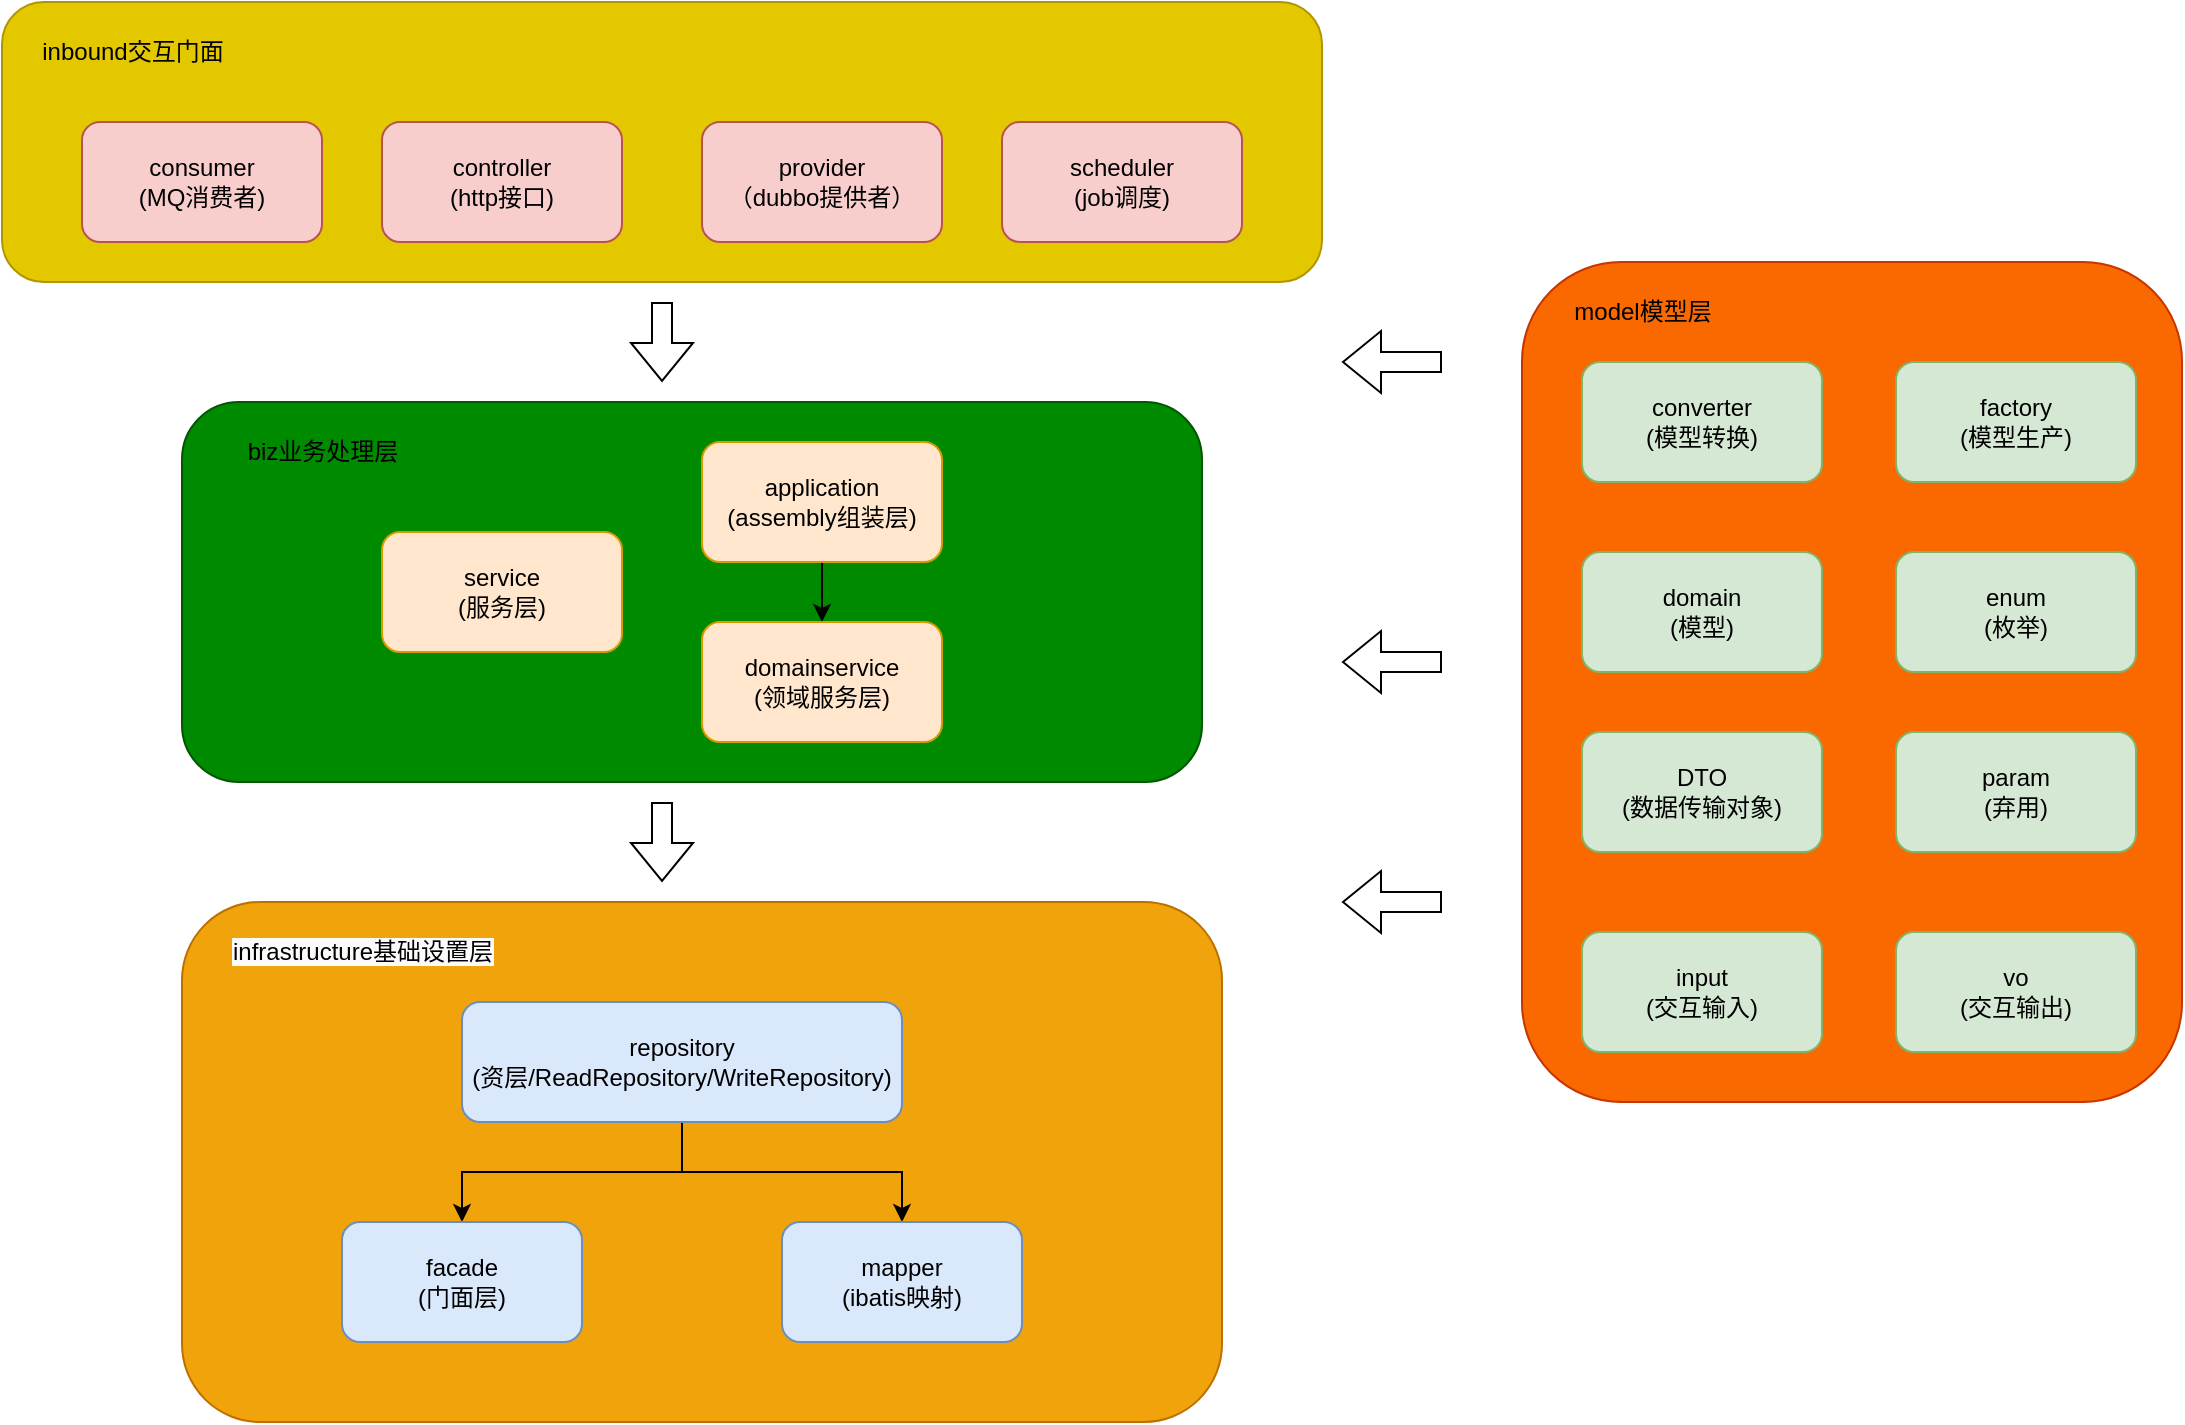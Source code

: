 <mxfile version="20.8.3" type="github">
  <diagram id="vK4kCbhsdqdzzofXRL-h" name="第 1 页">
    <mxGraphModel dx="1853" dy="608" grid="1" gridSize="10" guides="1" tooltips="1" connect="1" arrows="1" fold="1" page="1" pageScale="1" pageWidth="827" pageHeight="1169" math="0" shadow="0">
      <root>
        <mxCell id="0" />
        <mxCell id="1" parent="0" />
        <mxCell id="LsEvH6oGw6RfLn5dHzMi-29" value="" style="rounded=1;whiteSpace=wrap;html=1;fillColor=#fa6800;fontColor=#000000;strokeColor=#C73500;" vertex="1" parent="1">
          <mxGeometry x="670" y="210" width="330" height="420" as="geometry" />
        </mxCell>
        <mxCell id="LsEvH6oGw6RfLn5dHzMi-10" value="" style="rounded=1;whiteSpace=wrap;html=1;fillColor=#008a00;fontColor=#ffffff;strokeColor=#005700;" vertex="1" parent="1">
          <mxGeometry y="280" width="510" height="190" as="geometry" />
        </mxCell>
        <mxCell id="LsEvH6oGw6RfLn5dHzMi-6" value="" style="rounded=1;whiteSpace=wrap;html=1;fillColor=#e3c800;fontColor=#000000;strokeColor=#B09500;" vertex="1" parent="1">
          <mxGeometry x="-90" y="80" width="660" height="140" as="geometry" />
        </mxCell>
        <mxCell id="LsEvH6oGw6RfLn5dHzMi-2" value="consumer&lt;br&gt;(MQ消费者)" style="rounded=1;whiteSpace=wrap;html=1;fillColor=#f8cecc;strokeColor=#b85450;" vertex="1" parent="1">
          <mxGeometry x="-50" y="140" width="120" height="60" as="geometry" />
        </mxCell>
        <mxCell id="LsEvH6oGw6RfLn5dHzMi-3" value="controller&lt;br&gt;(http接口)" style="rounded=1;whiteSpace=wrap;html=1;fillColor=#f8cecc;strokeColor=#b85450;" vertex="1" parent="1">
          <mxGeometry x="100" y="140" width="120" height="60" as="geometry" />
        </mxCell>
        <mxCell id="LsEvH6oGw6RfLn5dHzMi-4" value="provider&lt;br&gt;（dubbo提供者）" style="rounded=1;whiteSpace=wrap;html=1;fillColor=#f8cecc;strokeColor=#b85450;" vertex="1" parent="1">
          <mxGeometry x="260" y="140" width="120" height="60" as="geometry" />
        </mxCell>
        <mxCell id="LsEvH6oGw6RfLn5dHzMi-5" value="scheduler&lt;br&gt;(job调度)" style="rounded=1;whiteSpace=wrap;html=1;fillColor=#f8cecc;strokeColor=#b85450;" vertex="1" parent="1">
          <mxGeometry x="410" y="140" width="120" height="60" as="geometry" />
        </mxCell>
        <mxCell id="LsEvH6oGw6RfLn5dHzMi-7" value="inbound交互门面" style="text;html=1;align=center;verticalAlign=middle;resizable=0;points=[];autosize=1;strokeColor=none;fillColor=none;" vertex="1" parent="1">
          <mxGeometry x="-80" y="90" width="110" height="30" as="geometry" />
        </mxCell>
        <mxCell id="LsEvH6oGw6RfLn5dHzMi-32" style="edgeStyle=orthogonalEdgeStyle;rounded=0;orthogonalLoop=1;jettySize=auto;html=1;exitX=0.5;exitY=1;exitDx=0;exitDy=0;entryX=0.5;entryY=0;entryDx=0;entryDy=0;" edge="1" parent="1" source="LsEvH6oGw6RfLn5dHzMi-8" target="LsEvH6oGw6RfLn5dHzMi-12">
          <mxGeometry relative="1" as="geometry" />
        </mxCell>
        <mxCell id="LsEvH6oGw6RfLn5dHzMi-8" value="application&lt;br&gt;(assembly组装层)" style="rounded=1;whiteSpace=wrap;html=1;fillColor=#ffe6cc;strokeColor=#d79b00;" vertex="1" parent="1">
          <mxGeometry x="260" y="300" width="120" height="60" as="geometry" />
        </mxCell>
        <mxCell id="LsEvH6oGw6RfLn5dHzMi-9" value="service&lt;br&gt;(服务层)" style="rounded=1;whiteSpace=wrap;html=1;fillColor=#ffe6cc;strokeColor=#d79b00;" vertex="1" parent="1">
          <mxGeometry x="100" y="345" width="120" height="60" as="geometry" />
        </mxCell>
        <mxCell id="LsEvH6oGw6RfLn5dHzMi-11" value="biz业务处理层" style="text;html=1;align=center;verticalAlign=middle;resizable=0;points=[];autosize=1;strokeColor=none;fillColor=none;" vertex="1" parent="1">
          <mxGeometry x="20" y="290" width="100" height="30" as="geometry" />
        </mxCell>
        <mxCell id="LsEvH6oGw6RfLn5dHzMi-12" value="domainservice&lt;br&gt;(领域服务层)" style="rounded=1;whiteSpace=wrap;html=1;fillColor=#ffe6cc;strokeColor=#d79b00;" vertex="1" parent="1">
          <mxGeometry x="260" y="390" width="120" height="60" as="geometry" />
        </mxCell>
        <mxCell id="LsEvH6oGw6RfLn5dHzMi-13" value="" style="rounded=1;whiteSpace=wrap;html=1;fillColor=#f0a30a;fontColor=#000000;strokeColor=#BD7000;" vertex="1" parent="1">
          <mxGeometry y="530" width="520" height="260" as="geometry" />
        </mxCell>
        <mxCell id="LsEvH6oGw6RfLn5dHzMi-19" style="edgeStyle=orthogonalEdgeStyle;rounded=0;orthogonalLoop=1;jettySize=auto;html=1;exitX=0.5;exitY=1;exitDx=0;exitDy=0;" edge="1" parent="1" source="LsEvH6oGw6RfLn5dHzMi-15" target="LsEvH6oGw6RfLn5dHzMi-18">
          <mxGeometry relative="1" as="geometry" />
        </mxCell>
        <mxCell id="LsEvH6oGw6RfLn5dHzMi-20" style="edgeStyle=orthogonalEdgeStyle;rounded=0;orthogonalLoop=1;jettySize=auto;html=1;exitX=0.5;exitY=1;exitDx=0;exitDy=0;entryX=0.5;entryY=0;entryDx=0;entryDy=0;" edge="1" parent="1" source="LsEvH6oGw6RfLn5dHzMi-15" target="LsEvH6oGw6RfLn5dHzMi-17">
          <mxGeometry relative="1" as="geometry" />
        </mxCell>
        <mxCell id="LsEvH6oGw6RfLn5dHzMi-15" value="repository&lt;br&gt;(资层/ReadRepository/WriteRepository)" style="rounded=1;whiteSpace=wrap;html=1;fillColor=#dae8fc;strokeColor=#6c8ebf;" vertex="1" parent="1">
          <mxGeometry x="140" y="580" width="220" height="60" as="geometry" />
        </mxCell>
        <mxCell id="LsEvH6oGw6RfLn5dHzMi-16" value="&lt;span style=&quot;color: rgb(0, 0, 0); font-family: Helvetica; font-size: 12px; font-style: normal; font-variant-ligatures: normal; font-variant-caps: normal; font-weight: 400; letter-spacing: normal; orphans: 2; text-align: center; text-indent: 0px; text-transform: none; widows: 2; word-spacing: 0px; -webkit-text-stroke-width: 0px; background-color: rgb(251, 251, 251); text-decoration-thickness: initial; text-decoration-style: initial; text-decoration-color: initial; float: none; display: inline !important;&quot;&gt;infrastructure基础设置层&lt;/span&gt;" style="text;html=1;align=center;verticalAlign=middle;resizable=0;points=[];autosize=1;strokeColor=none;fillColor=none;" vertex="1" parent="1">
          <mxGeometry x="15" y="540" width="150" height="30" as="geometry" />
        </mxCell>
        <mxCell id="LsEvH6oGw6RfLn5dHzMi-17" value="mapper&lt;br&gt;(ibatis映射)" style="rounded=1;whiteSpace=wrap;html=1;fillColor=#dae8fc;strokeColor=#6c8ebf;" vertex="1" parent="1">
          <mxGeometry x="300" y="690" width="120" height="60" as="geometry" />
        </mxCell>
        <mxCell id="LsEvH6oGw6RfLn5dHzMi-18" value="facade&lt;br&gt;(门面层)" style="rounded=1;whiteSpace=wrap;html=1;fillColor=#dae8fc;strokeColor=#6c8ebf;" vertex="1" parent="1">
          <mxGeometry x="80" y="690" width="120" height="60" as="geometry" />
        </mxCell>
        <mxCell id="LsEvH6oGw6RfLn5dHzMi-21" value="converter&lt;br&gt;(模型转换)" style="rounded=1;whiteSpace=wrap;html=1;fillColor=#d5e8d4;strokeColor=#82b366;" vertex="1" parent="1">
          <mxGeometry x="700" y="260" width="120" height="60" as="geometry" />
        </mxCell>
        <mxCell id="LsEvH6oGw6RfLn5dHzMi-22" value="domain&lt;br&gt;(模型)" style="rounded=1;whiteSpace=wrap;html=1;fillColor=#d5e8d4;strokeColor=#82b366;" vertex="1" parent="1">
          <mxGeometry x="700" y="355" width="120" height="60" as="geometry" />
        </mxCell>
        <mxCell id="LsEvH6oGw6RfLn5dHzMi-23" value="DTO&lt;br&gt;(数据传输对象)" style="rounded=1;whiteSpace=wrap;html=1;fillColor=#d5e8d4;strokeColor=#82b366;" vertex="1" parent="1">
          <mxGeometry x="700" y="445" width="120" height="60" as="geometry" />
        </mxCell>
        <mxCell id="LsEvH6oGw6RfLn5dHzMi-24" value="enum&lt;br&gt;(枚举)" style="rounded=1;whiteSpace=wrap;html=1;fillColor=#d5e8d4;strokeColor=#82b366;" vertex="1" parent="1">
          <mxGeometry x="857" y="355" width="120" height="60" as="geometry" />
        </mxCell>
        <mxCell id="LsEvH6oGw6RfLn5dHzMi-25" value="input&lt;br&gt;(交互输入)" style="rounded=1;whiteSpace=wrap;html=1;fillColor=#d5e8d4;strokeColor=#82b366;" vertex="1" parent="1">
          <mxGeometry x="700" y="545" width="120" height="60" as="geometry" />
        </mxCell>
        <mxCell id="LsEvH6oGw6RfLn5dHzMi-26" value="param&lt;br&gt;(弃用)" style="rounded=1;whiteSpace=wrap;html=1;fillColor=#d5e8d4;strokeColor=#82b366;" vertex="1" parent="1">
          <mxGeometry x="857" y="445" width="120" height="60" as="geometry" />
        </mxCell>
        <mxCell id="LsEvH6oGw6RfLn5dHzMi-27" value="vo&lt;br&gt;(交互输出)" style="rounded=1;whiteSpace=wrap;html=1;fillColor=#d5e8d4;strokeColor=#82b366;" vertex="1" parent="1">
          <mxGeometry x="857" y="545" width="120" height="60" as="geometry" />
        </mxCell>
        <mxCell id="LsEvH6oGw6RfLn5dHzMi-28" value="factory&lt;br&gt;(模型生产)" style="rounded=1;whiteSpace=wrap;html=1;fillColor=#d5e8d4;strokeColor=#82b366;" vertex="1" parent="1">
          <mxGeometry x="857" y="260" width="120" height="60" as="geometry" />
        </mxCell>
        <mxCell id="LsEvH6oGw6RfLn5dHzMi-30" value="model模型层" style="text;html=1;align=center;verticalAlign=middle;resizable=0;points=[];autosize=1;strokeColor=none;fillColor=none;" vertex="1" parent="1">
          <mxGeometry x="685" y="220" width="90" height="30" as="geometry" />
        </mxCell>
        <mxCell id="LsEvH6oGw6RfLn5dHzMi-31" value="" style="shape=flexArrow;endArrow=classic;html=1;rounded=0;" edge="1" parent="1">
          <mxGeometry width="50" height="50" relative="1" as="geometry">
            <mxPoint x="240" y="230" as="sourcePoint" />
            <mxPoint x="240" y="270" as="targetPoint" />
          </mxGeometry>
        </mxCell>
        <mxCell id="LsEvH6oGw6RfLn5dHzMi-33" value="" style="shape=flexArrow;endArrow=classic;html=1;rounded=0;" edge="1" parent="1">
          <mxGeometry width="50" height="50" relative="1" as="geometry">
            <mxPoint x="240" y="480" as="sourcePoint" />
            <mxPoint x="240" y="520" as="targetPoint" />
          </mxGeometry>
        </mxCell>
        <mxCell id="LsEvH6oGw6RfLn5dHzMi-34" value="" style="shape=flexArrow;endArrow=classic;html=1;rounded=0;" edge="1" parent="1">
          <mxGeometry width="50" height="50" relative="1" as="geometry">
            <mxPoint x="630" y="410" as="sourcePoint" />
            <mxPoint x="580" y="410" as="targetPoint" />
          </mxGeometry>
        </mxCell>
        <mxCell id="LsEvH6oGw6RfLn5dHzMi-35" value="" style="shape=flexArrow;endArrow=classic;html=1;rounded=0;" edge="1" parent="1">
          <mxGeometry width="50" height="50" relative="1" as="geometry">
            <mxPoint x="630" y="260" as="sourcePoint" />
            <mxPoint x="580" y="260" as="targetPoint" />
          </mxGeometry>
        </mxCell>
        <mxCell id="LsEvH6oGw6RfLn5dHzMi-36" value="" style="shape=flexArrow;endArrow=classic;html=1;rounded=0;" edge="1" parent="1">
          <mxGeometry width="50" height="50" relative="1" as="geometry">
            <mxPoint x="630" y="530" as="sourcePoint" />
            <mxPoint x="580" y="530" as="targetPoint" />
          </mxGeometry>
        </mxCell>
      </root>
    </mxGraphModel>
  </diagram>
</mxfile>
